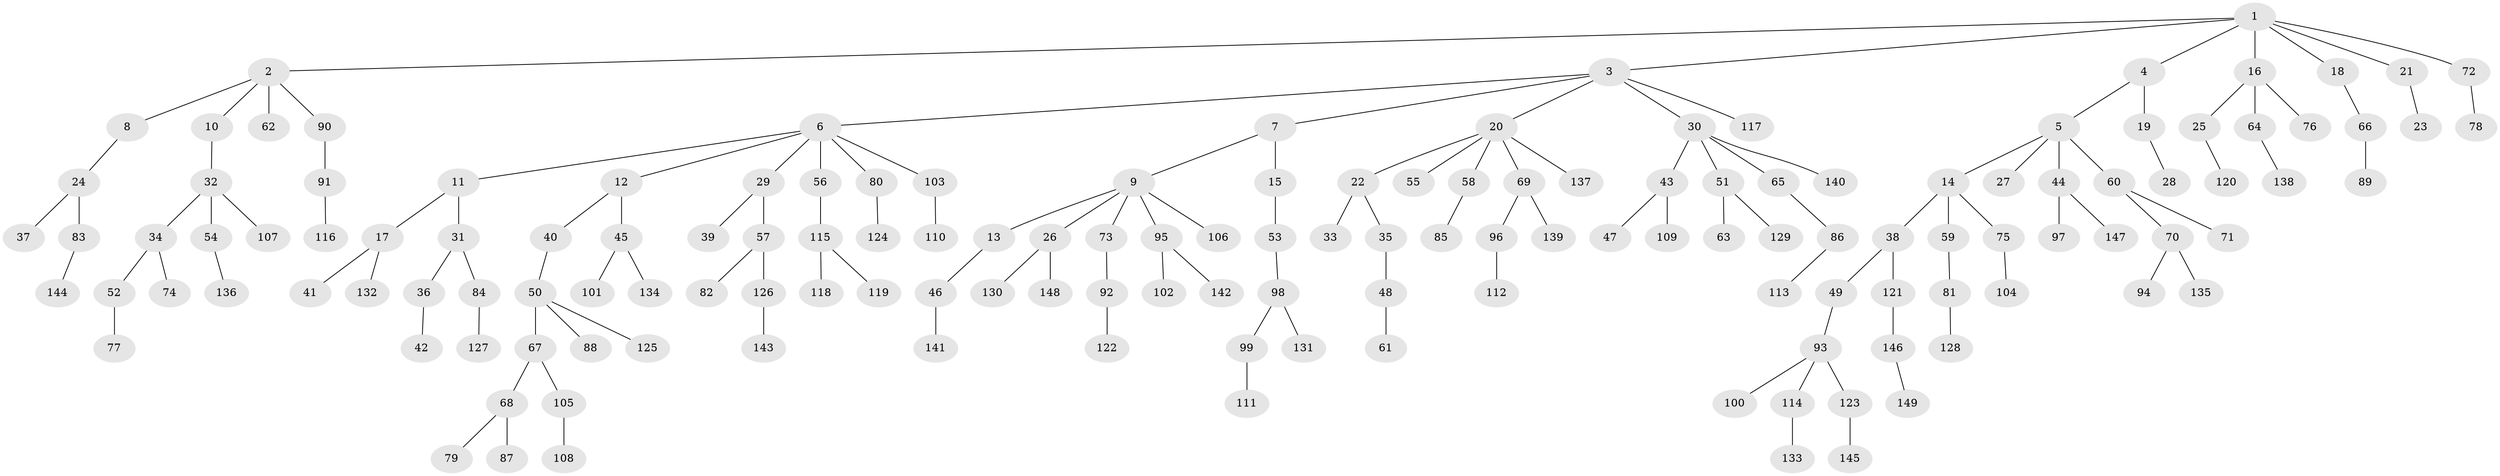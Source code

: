 // coarse degree distribution, {7: 0.03389830508474576, 6: 0.03389830508474576, 3: 0.06779661016949153, 4: 0.03389830508474576, 2: 0.288135593220339, 5: 0.01694915254237288, 1: 0.5254237288135594}
// Generated by graph-tools (version 1.1) at 2025/19/03/04/25 18:19:24]
// undirected, 149 vertices, 148 edges
graph export_dot {
graph [start="1"]
  node [color=gray90,style=filled];
  1;
  2;
  3;
  4;
  5;
  6;
  7;
  8;
  9;
  10;
  11;
  12;
  13;
  14;
  15;
  16;
  17;
  18;
  19;
  20;
  21;
  22;
  23;
  24;
  25;
  26;
  27;
  28;
  29;
  30;
  31;
  32;
  33;
  34;
  35;
  36;
  37;
  38;
  39;
  40;
  41;
  42;
  43;
  44;
  45;
  46;
  47;
  48;
  49;
  50;
  51;
  52;
  53;
  54;
  55;
  56;
  57;
  58;
  59;
  60;
  61;
  62;
  63;
  64;
  65;
  66;
  67;
  68;
  69;
  70;
  71;
  72;
  73;
  74;
  75;
  76;
  77;
  78;
  79;
  80;
  81;
  82;
  83;
  84;
  85;
  86;
  87;
  88;
  89;
  90;
  91;
  92;
  93;
  94;
  95;
  96;
  97;
  98;
  99;
  100;
  101;
  102;
  103;
  104;
  105;
  106;
  107;
  108;
  109;
  110;
  111;
  112;
  113;
  114;
  115;
  116;
  117;
  118;
  119;
  120;
  121;
  122;
  123;
  124;
  125;
  126;
  127;
  128;
  129;
  130;
  131;
  132;
  133;
  134;
  135;
  136;
  137;
  138;
  139;
  140;
  141;
  142;
  143;
  144;
  145;
  146;
  147;
  148;
  149;
  1 -- 2;
  1 -- 3;
  1 -- 4;
  1 -- 16;
  1 -- 18;
  1 -- 21;
  1 -- 72;
  2 -- 8;
  2 -- 10;
  2 -- 62;
  2 -- 90;
  3 -- 6;
  3 -- 7;
  3 -- 20;
  3 -- 30;
  3 -- 117;
  4 -- 5;
  4 -- 19;
  5 -- 14;
  5 -- 27;
  5 -- 44;
  5 -- 60;
  6 -- 11;
  6 -- 12;
  6 -- 29;
  6 -- 56;
  6 -- 80;
  6 -- 103;
  7 -- 9;
  7 -- 15;
  8 -- 24;
  9 -- 13;
  9 -- 26;
  9 -- 73;
  9 -- 95;
  9 -- 106;
  10 -- 32;
  11 -- 17;
  11 -- 31;
  12 -- 40;
  12 -- 45;
  13 -- 46;
  14 -- 38;
  14 -- 59;
  14 -- 75;
  15 -- 53;
  16 -- 25;
  16 -- 64;
  16 -- 76;
  17 -- 41;
  17 -- 132;
  18 -- 66;
  19 -- 28;
  20 -- 22;
  20 -- 55;
  20 -- 58;
  20 -- 69;
  20 -- 137;
  21 -- 23;
  22 -- 33;
  22 -- 35;
  24 -- 37;
  24 -- 83;
  25 -- 120;
  26 -- 130;
  26 -- 148;
  29 -- 39;
  29 -- 57;
  30 -- 43;
  30 -- 51;
  30 -- 65;
  30 -- 140;
  31 -- 36;
  31 -- 84;
  32 -- 34;
  32 -- 54;
  32 -- 107;
  34 -- 52;
  34 -- 74;
  35 -- 48;
  36 -- 42;
  38 -- 49;
  38 -- 121;
  40 -- 50;
  43 -- 47;
  43 -- 109;
  44 -- 97;
  44 -- 147;
  45 -- 101;
  45 -- 134;
  46 -- 141;
  48 -- 61;
  49 -- 93;
  50 -- 67;
  50 -- 88;
  50 -- 125;
  51 -- 63;
  51 -- 129;
  52 -- 77;
  53 -- 98;
  54 -- 136;
  56 -- 115;
  57 -- 82;
  57 -- 126;
  58 -- 85;
  59 -- 81;
  60 -- 70;
  60 -- 71;
  64 -- 138;
  65 -- 86;
  66 -- 89;
  67 -- 68;
  67 -- 105;
  68 -- 79;
  68 -- 87;
  69 -- 96;
  69 -- 139;
  70 -- 94;
  70 -- 135;
  72 -- 78;
  73 -- 92;
  75 -- 104;
  80 -- 124;
  81 -- 128;
  83 -- 144;
  84 -- 127;
  86 -- 113;
  90 -- 91;
  91 -- 116;
  92 -- 122;
  93 -- 100;
  93 -- 114;
  93 -- 123;
  95 -- 102;
  95 -- 142;
  96 -- 112;
  98 -- 99;
  98 -- 131;
  99 -- 111;
  103 -- 110;
  105 -- 108;
  114 -- 133;
  115 -- 118;
  115 -- 119;
  121 -- 146;
  123 -- 145;
  126 -- 143;
  146 -- 149;
}
